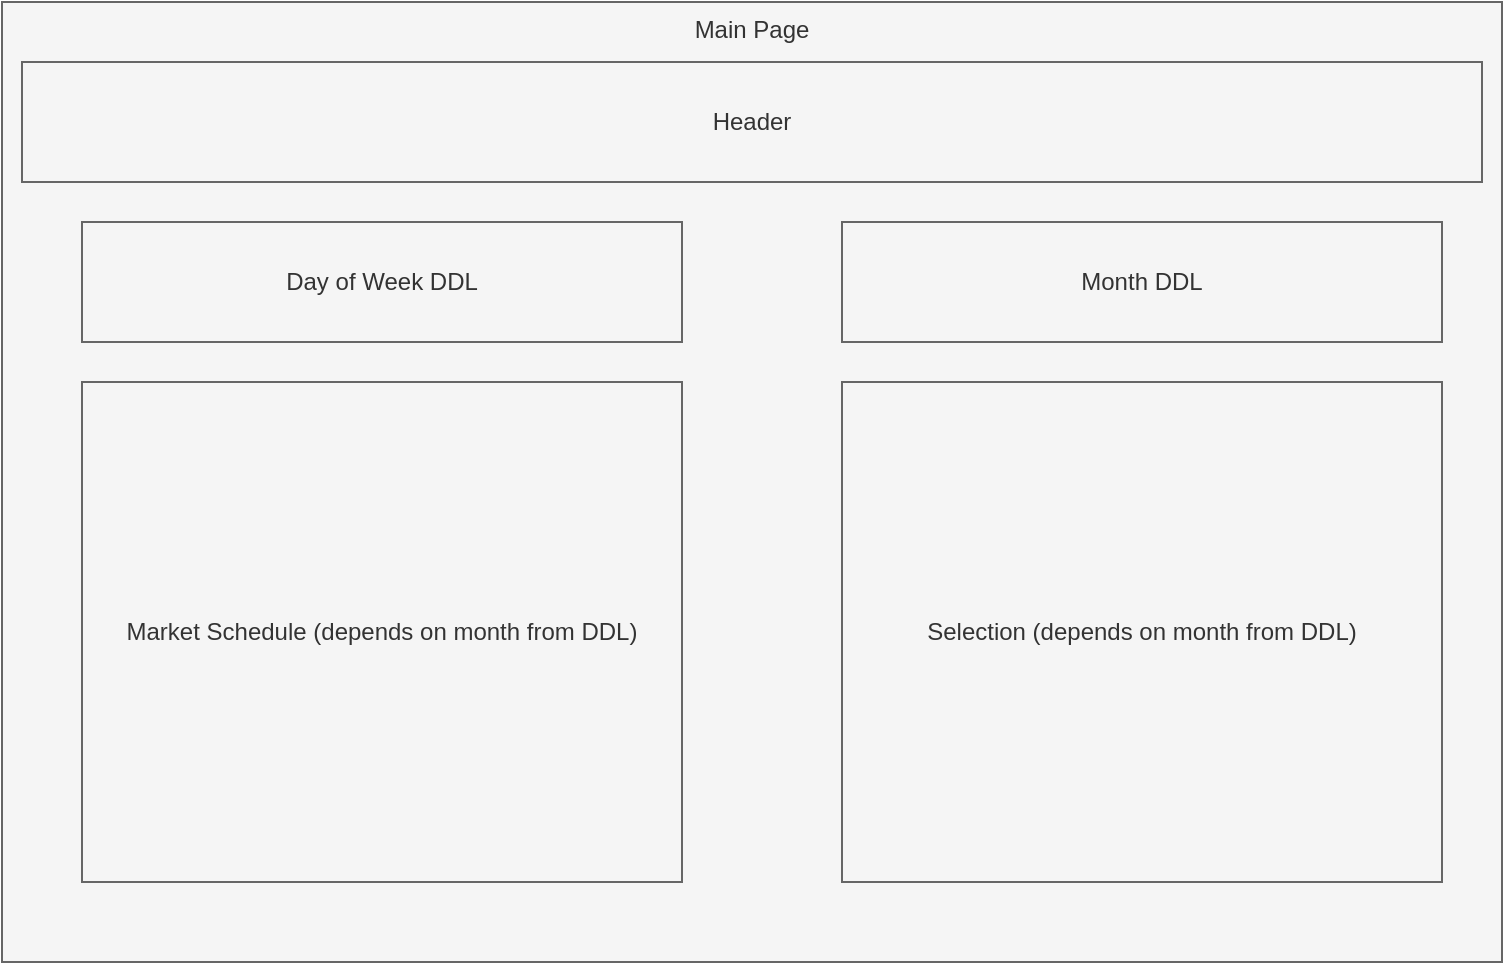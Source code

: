<mxfile>
    <diagram id="AqewCbTdqalntAX_y1iJ" name="Page-1">
        <mxGraphModel dx="1493" dy="958" grid="1" gridSize="10" guides="1" tooltips="1" connect="1" arrows="1" fold="1" page="1" pageScale="1" pageWidth="850" pageHeight="1100" background="#ffffff" math="0" shadow="0">
            <root>
                <mxCell id="0"/>
                <mxCell id="1" parent="0"/>
                <mxCell id="2" value="Main Page" style="rounded=0;whiteSpace=wrap;html=1;fillColor=#f5f5f5;strokeColor=#666666;fontColor=#333333;verticalAlign=top;" parent="1" vertex="1">
                    <mxGeometry x="60" y="130" width="750" height="480" as="geometry"/>
                </mxCell>
                <mxCell id="3" value="Header" style="rounded=0;whiteSpace=wrap;html=1;fillColor=#f5f5f5;strokeColor=#666666;fontColor=#333333;" parent="1" vertex="1">
                    <mxGeometry x="70" y="160" width="730" height="60" as="geometry"/>
                </mxCell>
                <mxCell id="4" value="Month DDL&lt;br&gt;" style="rounded=0;whiteSpace=wrap;html=1;fillColor=#f5f5f5;strokeColor=#666666;fontColor=#333333;" parent="1" vertex="1">
                    <mxGeometry x="480" y="240" width="300" height="60" as="geometry"/>
                </mxCell>
                <mxCell id="5" value="Day of Week DDL" style="rounded=0;whiteSpace=wrap;html=1;fillColor=#f5f5f5;strokeColor=#666666;fontColor=#333333;" parent="1" vertex="1">
                    <mxGeometry x="100" y="240" width="300" height="60" as="geometry"/>
                </mxCell>
                <mxCell id="7" value="Market Schedule (depends on month from DDL)" style="rounded=0;whiteSpace=wrap;html=1;fillColor=#f5f5f5;strokeColor=#666666;fontColor=#333333;" vertex="1" parent="1">
                    <mxGeometry x="100" y="320" width="300" height="250" as="geometry"/>
                </mxCell>
                <mxCell id="9" value="Selection (depends on month from DDL)" style="rounded=0;whiteSpace=wrap;html=1;fillColor=#f5f5f5;strokeColor=#666666;fontColor=#333333;" vertex="1" parent="1">
                    <mxGeometry x="480" y="320" width="300" height="250" as="geometry"/>
                </mxCell>
            </root>
        </mxGraphModel>
    </diagram>
</mxfile>
